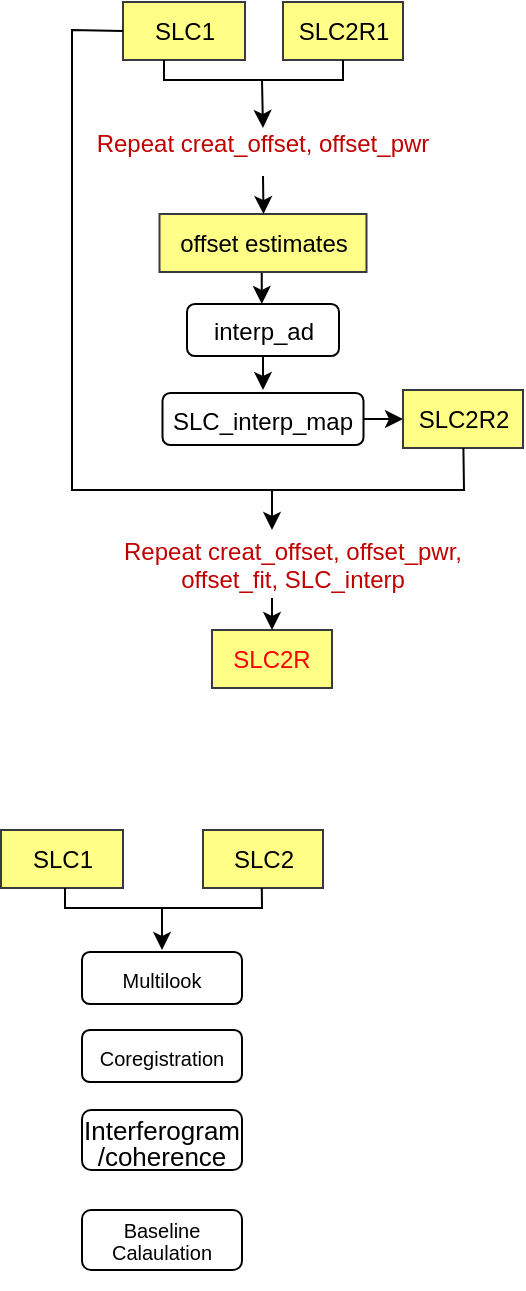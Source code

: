 <mxfile version="24.2.3" type="github">
  <diagram name="第 1 页" id="0ljpZZRD9Gl2g7qRysFF">
    <mxGraphModel dx="893" dy="463" grid="1" gridSize="10" guides="1" tooltips="1" connect="1" arrows="1" fold="1" page="1" pageScale="1" pageWidth="827" pageHeight="1169" math="0" shadow="0">
      <root>
        <mxCell id="0" />
        <mxCell id="1" parent="0" />
        <mxCell id="MiezRQv3SZ3bYIA5USY3-6" value="SLC1" style="rounded=0;whiteSpace=wrap;html=1;fillColor=#ffff88;strokeColor=#36393d;" parent="1" vertex="1">
          <mxGeometry x="100.5" y="426" width="61" height="29" as="geometry" />
        </mxCell>
        <mxCell id="MiezRQv3SZ3bYIA5USY3-7" value="SLC2R1" style="rounded=0;whiteSpace=wrap;html=1;fillColor=#ffff88;strokeColor=#36393d;" parent="1" vertex="1">
          <mxGeometry x="180.5" y="426" width="60" height="29" as="geometry" />
        </mxCell>
        <mxCell id="MiezRQv3SZ3bYIA5USY3-8" value="" style="endArrow=classic;html=1;rounded=0;entryX=0.5;entryY=0;entryDx=0;entryDy=0;" parent="1" edge="1">
          <mxGeometry width="50" height="50" relative="1" as="geometry">
            <mxPoint x="121" y="455" as="sourcePoint" />
            <mxPoint x="170.5" y="489" as="targetPoint" />
            <Array as="points">
              <mxPoint x="121" y="465" />
              <mxPoint x="170" y="465" />
            </Array>
          </mxGeometry>
        </mxCell>
        <mxCell id="MiezRQv3SZ3bYIA5USY3-9" value="" style="endArrow=none;html=1;rounded=0;exitX=0.5;exitY=1;exitDx=0;exitDy=0;endFill=0;" parent="1" source="MiezRQv3SZ3bYIA5USY3-7" edge="1">
          <mxGeometry width="50" height="50" relative="1" as="geometry">
            <mxPoint x="241" y="426" as="sourcePoint" />
            <mxPoint x="170" y="465" as="targetPoint" />
            <Array as="points">
              <mxPoint x="210.5" y="465" />
              <mxPoint x="170" y="465" />
            </Array>
          </mxGeometry>
        </mxCell>
        <mxCell id="MiezRQv3SZ3bYIA5USY3-10" value="&lt;p style=&quot;language:en-CH;margin-top:0pt;margin-bottom:0pt;margin-left:0in;&lt;br/&gt;text-align:left;direction:ltr;unicode-bidi:embed;mso-line-break-override:none;&lt;br/&gt;word-break:normal;punctuation-wrap:hanging&quot;&gt;&lt;font color=&quot;#c00000&quot;&gt;Repeat creat_offset, offset_pwr&lt;/font&gt;&lt;/p&gt;" style="text;whiteSpace=wrap;html=1;align=center;" parent="1" vertex="1">
          <mxGeometry x="60" y="483" width="221" height="30" as="geometry" />
        </mxCell>
        <mxCell id="MiezRQv3SZ3bYIA5USY3-11" value="&lt;font style=&quot;font-size: 12px;&quot;&gt;interp_ad&lt;/font&gt;" style="rounded=1;whiteSpace=wrap;html=1;fontSize=14;" parent="1" vertex="1">
          <mxGeometry x="132.5" y="577" width="76" height="26" as="geometry" />
        </mxCell>
        <mxCell id="MiezRQv3SZ3bYIA5USY3-12" value="" style="endArrow=classic;html=1;rounded=0;exitX=0.5;exitY=1;exitDx=0;exitDy=0;entryX=0.5;entryY=0;entryDx=0;entryDy=0;" parent="1" source="MiezRQv3SZ3bYIA5USY3-11" edge="1">
          <mxGeometry width="50" height="50" relative="1" as="geometry">
            <mxPoint x="256" y="502" as="sourcePoint" />
            <mxPoint x="170.5" y="620" as="targetPoint" />
          </mxGeometry>
        </mxCell>
        <mxCell id="MiezRQv3SZ3bYIA5USY3-13" value="offset estimates" style="rounded=0;whiteSpace=wrap;html=1;fillColor=#ffff88;strokeColor=#36393d;" parent="1" vertex="1">
          <mxGeometry x="118.75" y="532" width="103.5" height="29" as="geometry" />
        </mxCell>
        <mxCell id="MiezRQv3SZ3bYIA5USY3-14" value="" style="endArrow=classic;html=1;rounded=0;exitX=0.494;exitY=1.016;exitDx=0;exitDy=0;exitPerimeter=0;entryX=0.492;entryY=0;entryDx=0;entryDy=0;entryPerimeter=0;" parent="1" source="MiezRQv3SZ3bYIA5USY3-13" target="MiezRQv3SZ3bYIA5USY3-11" edge="1">
          <mxGeometry width="50" height="50" relative="1" as="geometry">
            <mxPoint x="181" y="604" as="sourcePoint" />
            <mxPoint x="231" y="554" as="targetPoint" />
          </mxGeometry>
        </mxCell>
        <mxCell id="MiezRQv3SZ3bYIA5USY3-15" value="&lt;font style=&quot;font-size: 12px;&quot;&gt;SLC_interp_map&lt;/font&gt;" style="rounded=1;whiteSpace=wrap;html=1;fontSize=14;" parent="1" vertex="1">
          <mxGeometry x="120.25" y="621.5" width="100.5" height="26" as="geometry" />
        </mxCell>
        <mxCell id="MiezRQv3SZ3bYIA5USY3-16" value="SLC2R2" style="rounded=0;whiteSpace=wrap;html=1;fillColor=#ffff88;strokeColor=#36393d;" parent="1" vertex="1">
          <mxGeometry x="240.5" y="620" width="60" height="29" as="geometry" />
        </mxCell>
        <mxCell id="MiezRQv3SZ3bYIA5USY3-17" value="" style="endArrow=classic;html=1;rounded=0;exitX=1;exitY=0.5;exitDx=0;exitDy=0;entryX=0;entryY=0.5;entryDx=0;entryDy=0;" parent="1" source="MiezRQv3SZ3bYIA5USY3-15" target="MiezRQv3SZ3bYIA5USY3-16" edge="1">
          <mxGeometry width="50" height="50" relative="1" as="geometry">
            <mxPoint x="181" y="613" as="sourcePoint" />
            <mxPoint x="239" y="633" as="targetPoint" />
          </mxGeometry>
        </mxCell>
        <mxCell id="MiezRQv3SZ3bYIA5USY3-18" value="" style="endArrow=none;html=1;rounded=0;exitX=0;exitY=0.5;exitDx=0;exitDy=0;endFill=0;" parent="1" source="MiezRQv3SZ3bYIA5USY3-6" edge="1">
          <mxGeometry width="50" height="50" relative="1" as="geometry">
            <mxPoint x="100.5" y="486.5" as="sourcePoint" />
            <mxPoint x="175" y="670" as="targetPoint" />
            <Array as="points">
              <mxPoint x="75" y="440" />
              <mxPoint x="75" y="460" />
              <mxPoint x="75" y="490" />
              <mxPoint x="75" y="540" />
              <mxPoint x="75" y="590" />
              <mxPoint x="75" y="670" />
            </Array>
          </mxGeometry>
        </mxCell>
        <mxCell id="MiezRQv3SZ3bYIA5USY3-19" value="" style="endArrow=classic;html=1;rounded=0;" parent="1" source="MiezRQv3SZ3bYIA5USY3-16" edge="1">
          <mxGeometry width="50" height="50" relative="1" as="geometry">
            <mxPoint x="225" y="750" as="sourcePoint" />
            <mxPoint x="175" y="690" as="targetPoint" />
            <Array as="points">
              <mxPoint x="271" y="670" />
              <mxPoint x="175" y="670" />
            </Array>
          </mxGeometry>
        </mxCell>
        <mxCell id="MiezRQv3SZ3bYIA5USY3-20" value="" style="endArrow=classic;html=1;rounded=0;entryX=0.5;entryY=0;entryDx=0;entryDy=0;exitX=0.5;exitY=1;exitDx=0;exitDy=0;" parent="1" edge="1" source="MiezRQv3SZ3bYIA5USY3-10">
          <mxGeometry width="50" height="50" relative="1" as="geometry">
            <mxPoint x="171" y="520" as="sourcePoint" />
            <mxPoint x="170.75" y="532" as="targetPoint" />
          </mxGeometry>
        </mxCell>
        <mxCell id="MiezRQv3SZ3bYIA5USY3-21" value="&lt;p style=&quot;language:en-CH;margin-top:0pt;margin-bottom:0pt;margin-left:0in;&lt;br/&gt;text-align:left;direction:ltr;unicode-bidi:embed;mso-line-break-override:none;&lt;br/&gt;word-break:normal;punctuation-wrap:hanging&quot;&gt;&lt;font color=&quot;#c00000&quot;&gt;Repeat creat_offset, offset_pwr, offset_fit, SLC_interp&lt;/font&gt;&lt;/p&gt;" style="text;whiteSpace=wrap;html=1;align=center;" parent="1" vertex="1">
          <mxGeometry x="75" y="687" width="221" height="30" as="geometry" />
        </mxCell>
        <mxCell id="MiezRQv3SZ3bYIA5USY3-22" value="&lt;font color=&quot;#ff0000&quot;&gt;SLC2R&lt;/font&gt;" style="rounded=0;whiteSpace=wrap;html=1;fillColor=#ffff88;strokeColor=#36393d;" parent="1" vertex="1">
          <mxGeometry x="145" y="740" width="60" height="29" as="geometry" />
        </mxCell>
        <mxCell id="MiezRQv3SZ3bYIA5USY3-23" value="" style="endArrow=classic;html=1;rounded=0;" parent="1" target="MiezRQv3SZ3bYIA5USY3-22" edge="1">
          <mxGeometry width="50" height="50" relative="1" as="geometry">
            <mxPoint x="175" y="724" as="sourcePoint" />
            <mxPoint x="135" y="510" as="targetPoint" />
          </mxGeometry>
        </mxCell>
        <mxCell id="MiezRQv3SZ3bYIA5USY3-47" value="SLC2" style="rounded=0;whiteSpace=wrap;html=1;fillColor=#ffff88;strokeColor=#36393d;" parent="1" vertex="1">
          <mxGeometry x="140.5" y="840" width="60" height="29" as="geometry" />
        </mxCell>
        <mxCell id="MiezRQv3SZ3bYIA5USY3-48" value="SLC1" style="rounded=0;whiteSpace=wrap;html=1;fillColor=#ffff88;strokeColor=#36393d;" parent="1" vertex="1">
          <mxGeometry x="39.5" y="840" width="61" height="29" as="geometry" />
        </mxCell>
        <mxCell id="MiezRQv3SZ3bYIA5USY3-50" value="" style="endArrow=classic;html=1;rounded=0;" parent="1" edge="1">
          <mxGeometry width="50" height="50" relative="1" as="geometry">
            <mxPoint x="71.5" y="869" as="sourcePoint" />
            <mxPoint x="120" y="900" as="targetPoint" />
            <Array as="points">
              <mxPoint x="71.5" y="879" />
              <mxPoint x="120" y="879" />
            </Array>
          </mxGeometry>
        </mxCell>
        <mxCell id="MiezRQv3SZ3bYIA5USY3-51" value="" style="endArrow=none;html=1;rounded=0;endFill=0;exitX=0.49;exitY=1.002;exitDx=0;exitDy=0;exitPerimeter=0;" parent="1" source="MiezRQv3SZ3bYIA5USY3-47" edge="1">
          <mxGeometry width="50" height="50" relative="1" as="geometry">
            <mxPoint x="170" y="870" as="sourcePoint" />
            <mxPoint x="120.5" y="879" as="targetPoint" />
            <Array as="points">
              <mxPoint x="170" y="879" />
              <mxPoint x="120.5" y="879" />
            </Array>
          </mxGeometry>
        </mxCell>
        <mxCell id="MiezRQv3SZ3bYIA5USY3-52" value="&lt;font style=&quot;font-size: 10px;&quot;&gt;Multilook&lt;/font&gt;" style="rounded=1;whiteSpace=wrap;html=1;fontSize=14;" parent="1" vertex="1">
          <mxGeometry x="80" y="901" width="80" height="26" as="geometry" />
        </mxCell>
        <mxCell id="MiezRQv3SZ3bYIA5USY3-54" value="&lt;font style=&quot;font-size: 10px;&quot;&gt;Coregistration&lt;/font&gt;" style="rounded=1;whiteSpace=wrap;html=1;fontSize=14;" parent="1" vertex="1">
          <mxGeometry x="80" y="940" width="80" height="26" as="geometry" />
        </mxCell>
        <mxCell id="MiezRQv3SZ3bYIA5USY3-57" value="&lt;font style=&quot;font-size: 13px;&quot;&gt;Interferogram&lt;/font&gt;&lt;div style=&quot;line-height: 80%; font-size: 13px;&quot;&gt;&lt;font style=&quot;font-size: 13px;&quot;&gt;/coherence&lt;/font&gt;&lt;/div&gt;" style="rounded=1;whiteSpace=wrap;html=1;fontSize=14;" parent="1" vertex="1">
          <mxGeometry x="80" y="980" width="80" height="30" as="geometry" />
        </mxCell>
        <mxCell id="MiezRQv3SZ3bYIA5USY3-58" value="&lt;p style=&quot;line-height: 68%;&quot;&gt;&lt;span style=&quot;font-size: 10px;&quot;&gt;Baseline Calaulation&lt;/span&gt;&lt;/p&gt;" style="rounded=1;whiteSpace=wrap;html=1;fontSize=14;" parent="1" vertex="1">
          <mxGeometry x="80" y="1030" width="80" height="30" as="geometry" />
        </mxCell>
      </root>
    </mxGraphModel>
  </diagram>
</mxfile>
